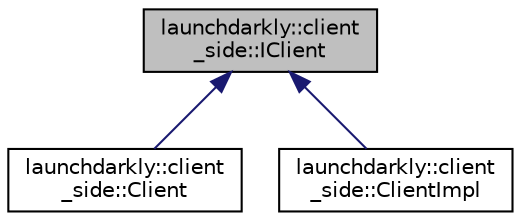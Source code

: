digraph "launchdarkly::client_side::IClient"
{
 // LATEX_PDF_SIZE
  edge [fontname="Helvetica",fontsize="10",labelfontname="Helvetica",labelfontsize="10"];
  node [fontname="Helvetica",fontsize="10",shape=record];
  Node1 [label="launchdarkly::client\l_side::IClient",height=0.2,width=0.4,color="black", fillcolor="grey75", style="filled", fontcolor="black",tooltip=" "];
  Node1 -> Node2 [dir="back",color="midnightblue",fontsize="10",style="solid"];
  Node2 [label="launchdarkly::client\l_side::Client",height=0.2,width=0.4,color="black", fillcolor="white", style="filled",URL="$classlaunchdarkly_1_1client__side_1_1Client.html",tooltip=" "];
  Node1 -> Node3 [dir="back",color="midnightblue",fontsize="10",style="solid"];
  Node3 [label="launchdarkly::client\l_side::ClientImpl",height=0.2,width=0.4,color="black", fillcolor="white", style="filled",URL="$classlaunchdarkly_1_1client__side_1_1ClientImpl.html",tooltip=" "];
}
